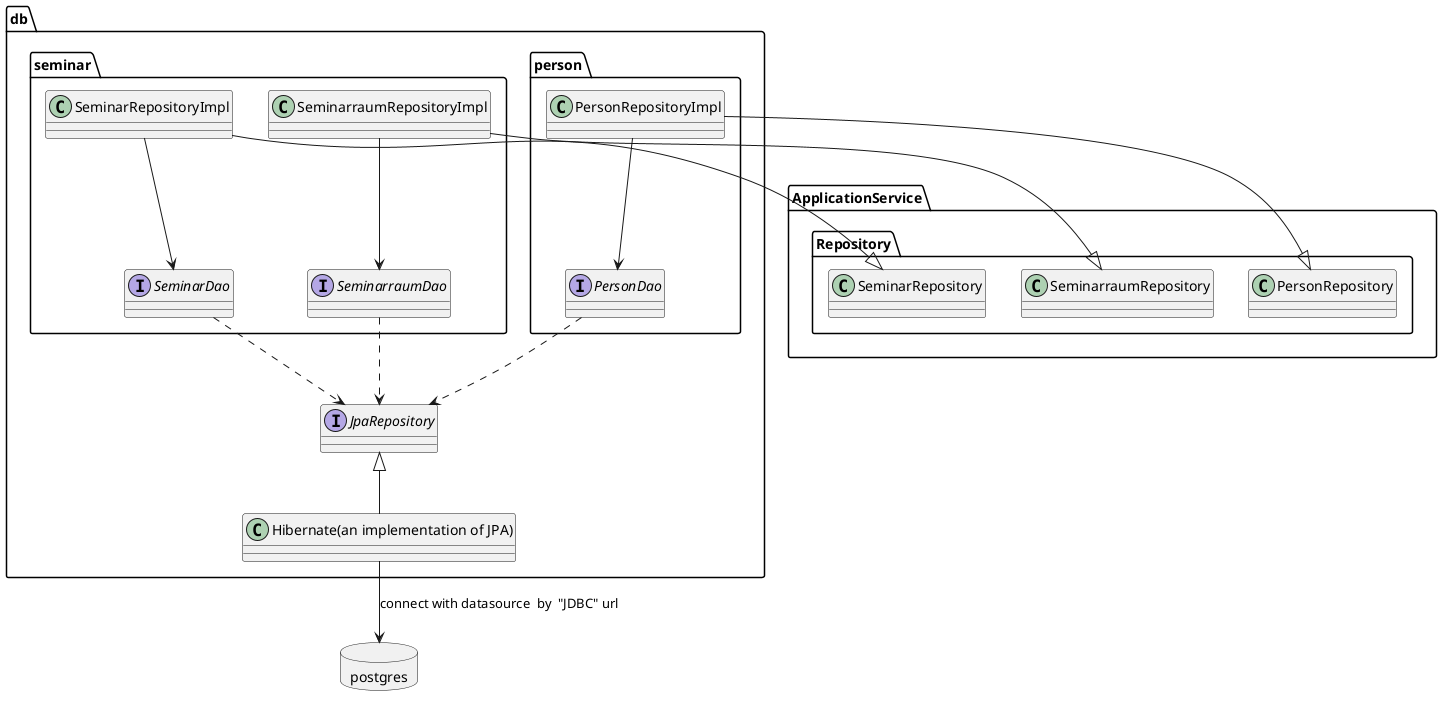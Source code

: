 @startuml
package "ApplicationService" {
    package "Repository" {
        class "PersonRepository"
        class "SeminarRepository"
        class "SeminarraumRepository"
    }
}
package "db" {
    package "person" {
        class "PersonRepositoryImpl" {
        }
        interface "PersonDao" {
        }
    }

    package "seminar" {
        class "SeminarRepositoryImpl" {
        }
        interface "SeminarDao" {
        }

        class "SeminarraumRepositoryImpl" {
        }
        interface "SeminarraumDao" {
        }
    }

    interface "JpaRepository" {
    }
    class "Hibernate(an implementation of JPA)" {
    }
}
database "postgres" {
}
'Person
"PersonRepositoryImpl" --|> "PersonRepository"
"PersonRepositoryImpl" --> "PersonDao"
"PersonDao" ..>"JpaRepository"

'Seminar
"SeminarRepositoryImpl" --|> "SeminarRepository"
"SeminarRepositoryImpl" --> "SeminarDao"
"SeminarDao" ..> "JpaRepository"

'Seminarraum
"SeminarraumRepositoryImpl" --|> "SeminarraumRepository"
"SeminarraumRepositoryImpl" --> "SeminarraumDao"
"SeminarraumDao" ..> "JpaRepository"

'Hibernate
"JpaRepository" <|-- "Hibernate(an implementation of JPA)"
"Hibernate(an implementation of JPA)" --> postgres: connect with datasource  by  "JDBC" url
@enduml